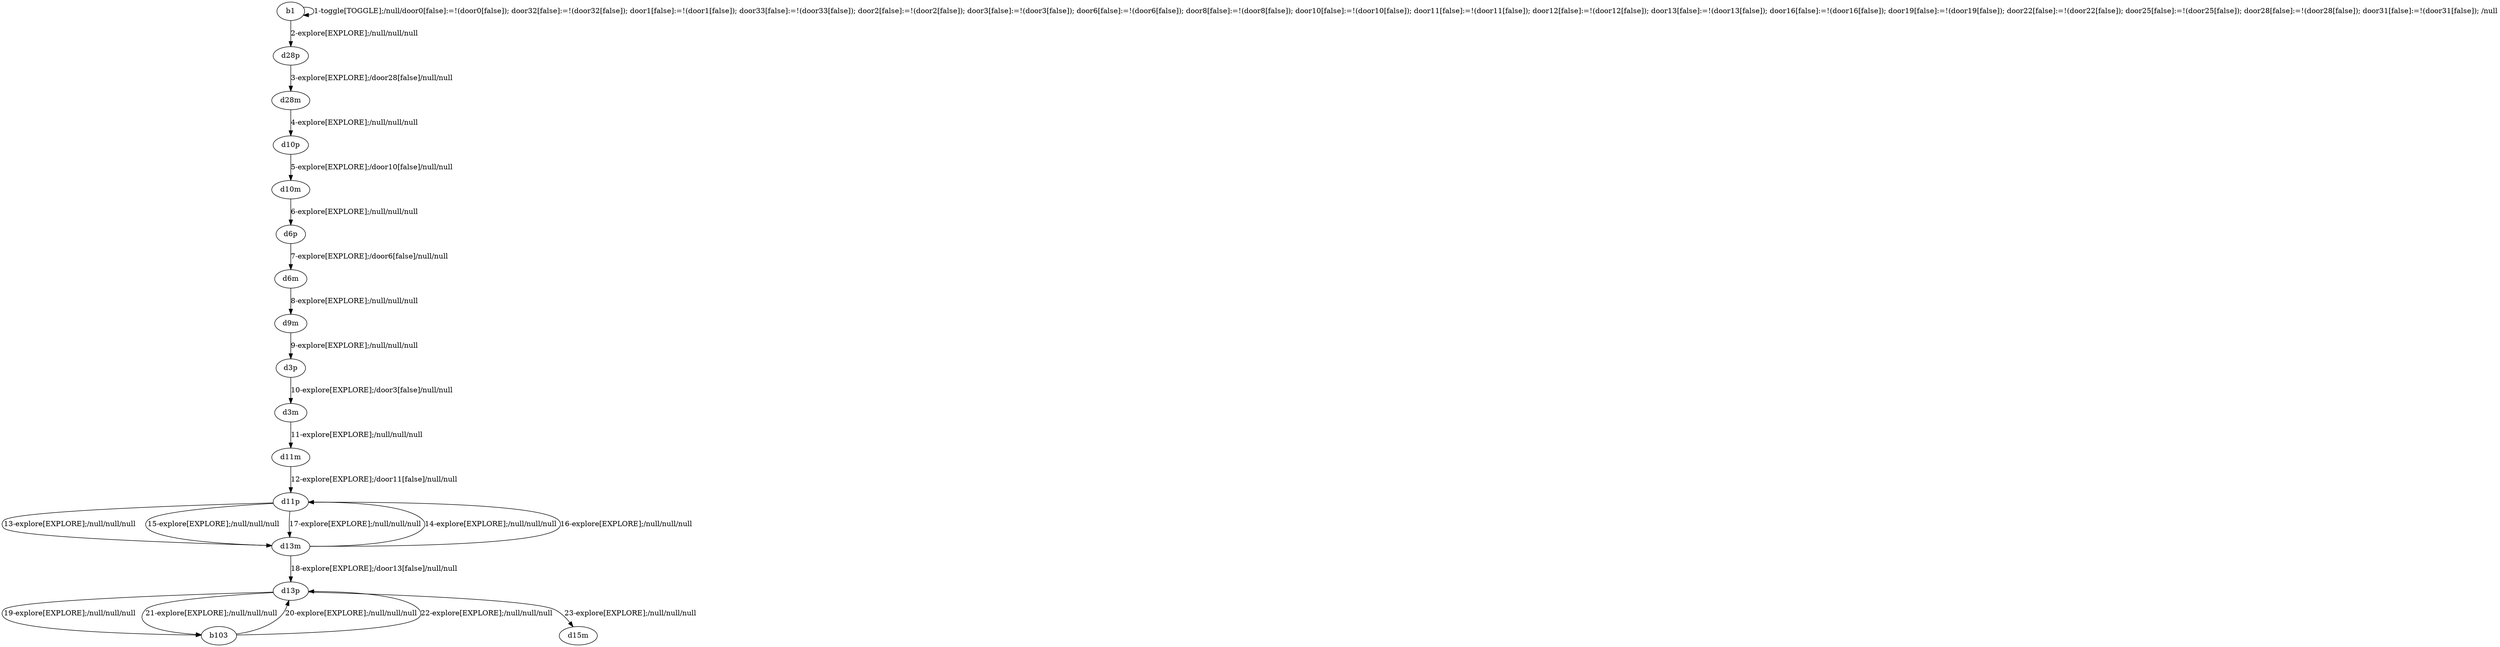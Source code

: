 # Total number of goals covered by this test: 1
# b103 --> d13p

digraph g {
"b1" -> "b1" [label = "1-toggle[TOGGLE];/null/door0[false]:=!(door0[false]); door32[false]:=!(door32[false]); door1[false]:=!(door1[false]); door33[false]:=!(door33[false]); door2[false]:=!(door2[false]); door3[false]:=!(door3[false]); door6[false]:=!(door6[false]); door8[false]:=!(door8[false]); door10[false]:=!(door10[false]); door11[false]:=!(door11[false]); door12[false]:=!(door12[false]); door13[false]:=!(door13[false]); door16[false]:=!(door16[false]); door19[false]:=!(door19[false]); door22[false]:=!(door22[false]); door25[false]:=!(door25[false]); door28[false]:=!(door28[false]); door31[false]:=!(door31[false]); /null"];
"b1" -> "d28p" [label = "2-explore[EXPLORE];/null/null/null"];
"d28p" -> "d28m" [label = "3-explore[EXPLORE];/door28[false]/null/null"];
"d28m" -> "d10p" [label = "4-explore[EXPLORE];/null/null/null"];
"d10p" -> "d10m" [label = "5-explore[EXPLORE];/door10[false]/null/null"];
"d10m" -> "d6p" [label = "6-explore[EXPLORE];/null/null/null"];
"d6p" -> "d6m" [label = "7-explore[EXPLORE];/door6[false]/null/null"];
"d6m" -> "d9m" [label = "8-explore[EXPLORE];/null/null/null"];
"d9m" -> "d3p" [label = "9-explore[EXPLORE];/null/null/null"];
"d3p" -> "d3m" [label = "10-explore[EXPLORE];/door3[false]/null/null"];
"d3m" -> "d11m" [label = "11-explore[EXPLORE];/null/null/null"];
"d11m" -> "d11p" [label = "12-explore[EXPLORE];/door11[false]/null/null"];
"d11p" -> "d13m" [label = "13-explore[EXPLORE];/null/null/null"];
"d13m" -> "d11p" [label = "14-explore[EXPLORE];/null/null/null"];
"d11p" -> "d13m" [label = "15-explore[EXPLORE];/null/null/null"];
"d13m" -> "d11p" [label = "16-explore[EXPLORE];/null/null/null"];
"d11p" -> "d13m" [label = "17-explore[EXPLORE];/null/null/null"];
"d13m" -> "d13p" [label = "18-explore[EXPLORE];/door13[false]/null/null"];
"d13p" -> "b103" [label = "19-explore[EXPLORE];/null/null/null"];
"b103" -> "d13p" [label = "20-explore[EXPLORE];/null/null/null"];
"d13p" -> "b103" [label = "21-explore[EXPLORE];/null/null/null"];
"b103" -> "d13p" [label = "22-explore[EXPLORE];/null/null/null"];
"d13p" -> "d15m" [label = "23-explore[EXPLORE];/null/null/null"];
}